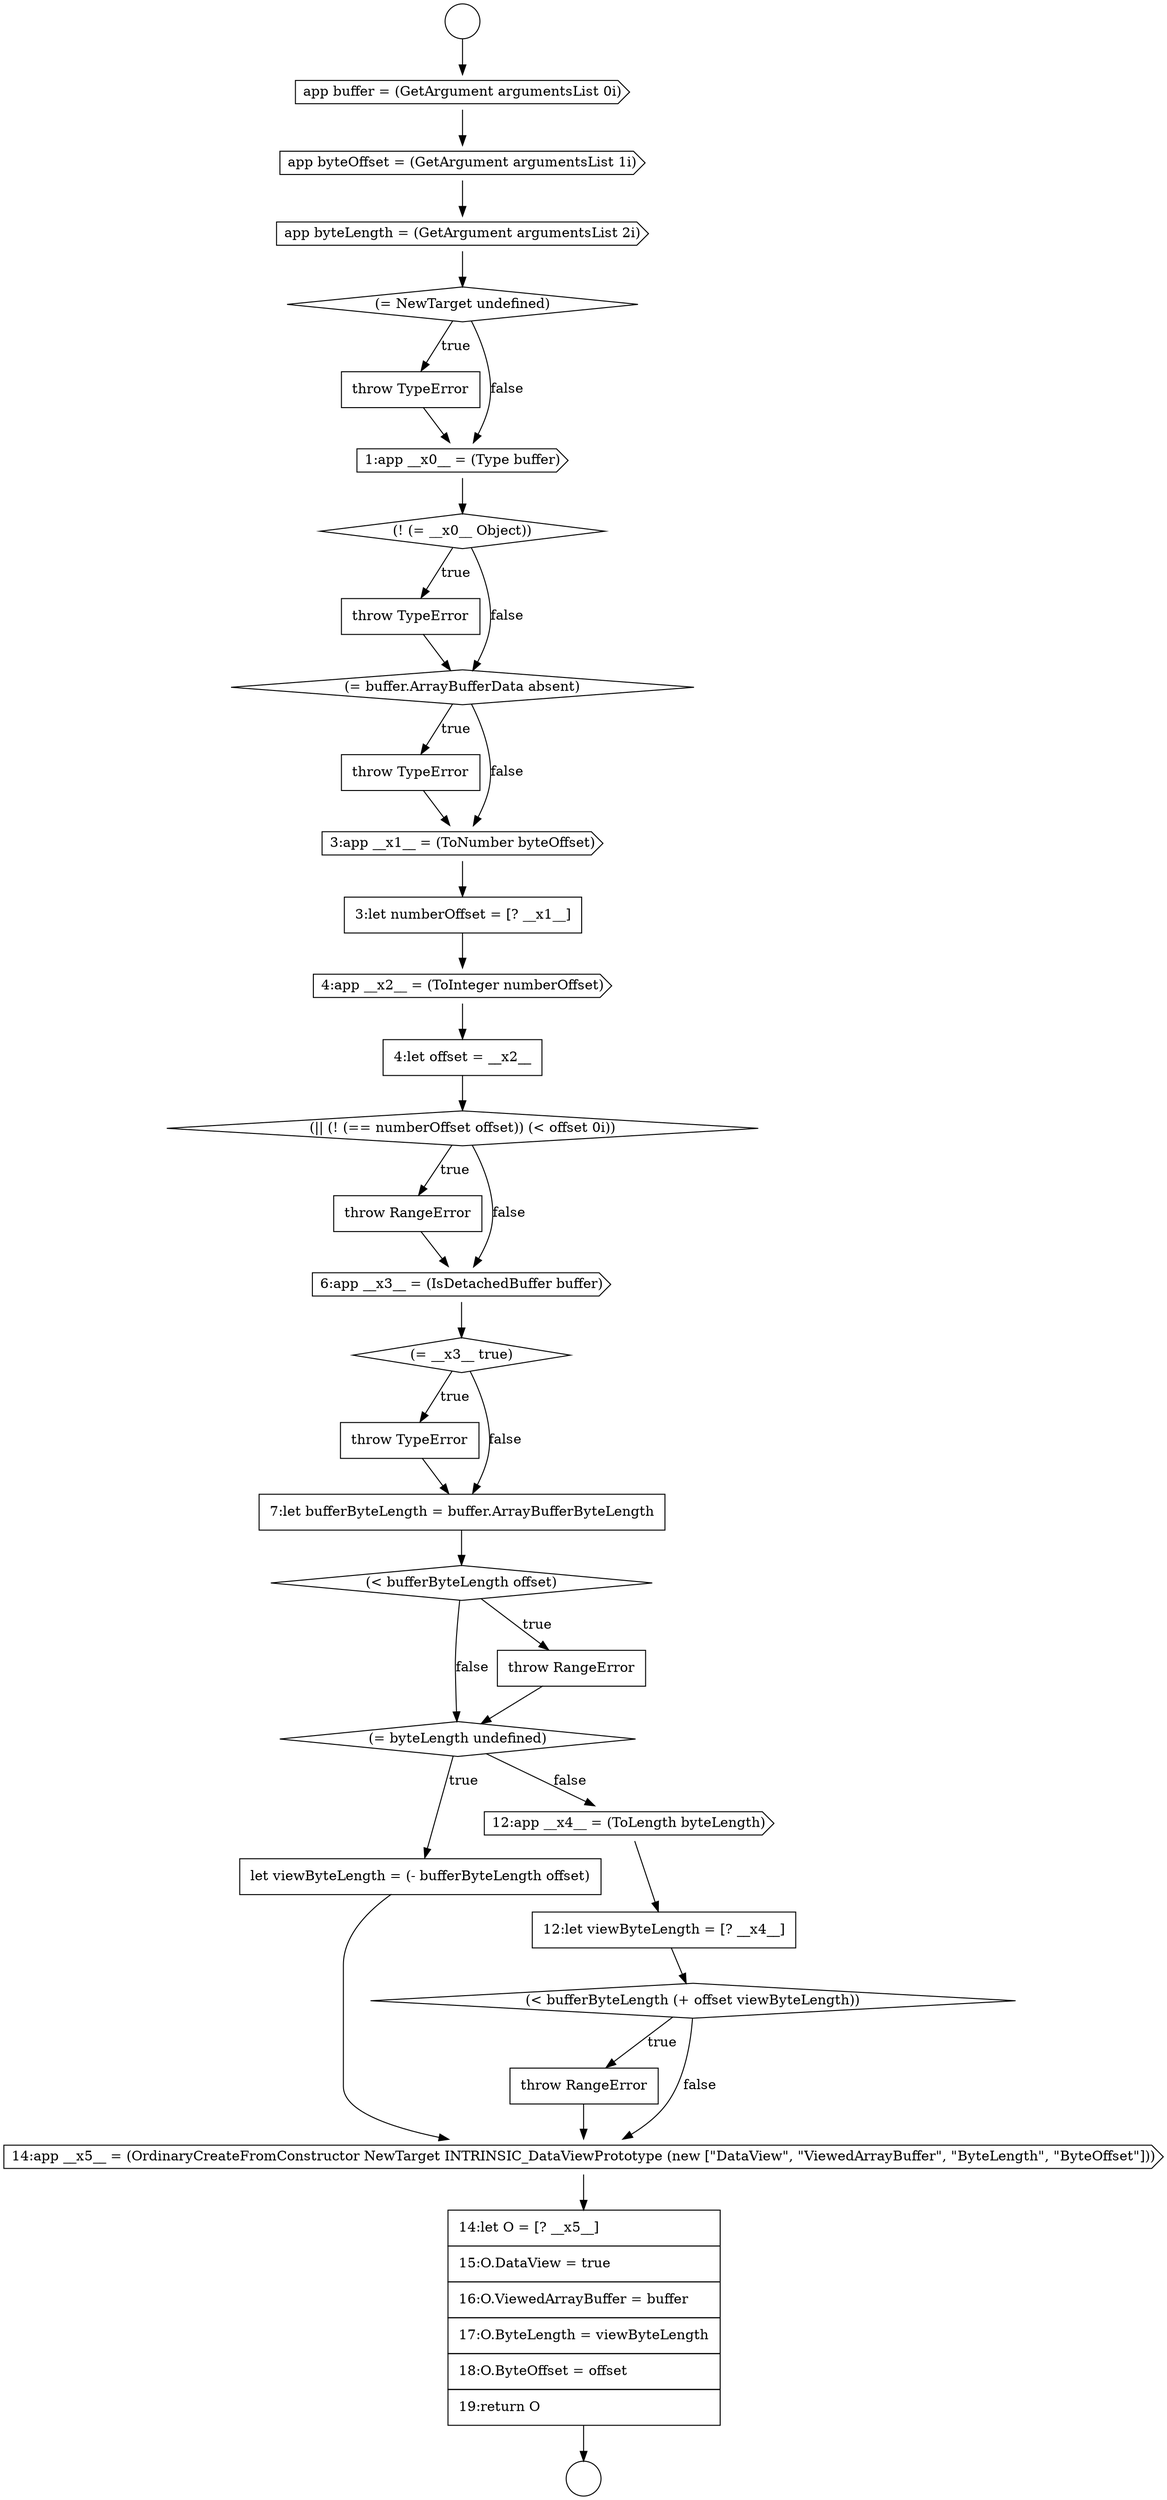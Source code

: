 digraph {
  node15408 [shape=none, margin=0, label=<<font color="black">
    <table border="0" cellborder="1" cellspacing="0" cellpadding="10">
      <tr><td align="left">throw TypeError</td></tr>
    </table>
  </font>> color="black" fillcolor="white" style=filled]
  node15403 [shape=none, margin=0, label=<<font color="black">
    <table border="0" cellborder="1" cellspacing="0" cellpadding="10">
      <tr><td align="left">4:let offset = __x2__</td></tr>
    </table>
  </font>> color="black" fillcolor="white" style=filled]
  node15394 [shape=none, margin=0, label=<<font color="black">
    <table border="0" cellborder="1" cellspacing="0" cellpadding="10">
      <tr><td align="left">throw TypeError</td></tr>
    </table>
  </font>> color="black" fillcolor="white" style=filled]
  node15407 [shape=diamond, label=<<font color="black">(= __x3__ true)</font>> color="black" fillcolor="white" style=filled]
  node15417 [shape=none, margin=0, label=<<font color="black">
    <table border="0" cellborder="1" cellspacing="0" cellpadding="10">
      <tr><td align="left">throw RangeError</td></tr>
    </table>
  </font>> color="black" fillcolor="white" style=filled]
  node15399 [shape=none, margin=0, label=<<font color="black">
    <table border="0" cellborder="1" cellspacing="0" cellpadding="10">
      <tr><td align="left">throw TypeError</td></tr>
    </table>
  </font>> color="black" fillcolor="white" style=filled]
  node15391 [shape=cds, label=<<font color="black">app byteOffset = (GetArgument argumentsList 1i)</font>> color="black" fillcolor="white" style=filled]
  node15389 [shape=circle label=" " color="black" fillcolor="white" style=filled]
  node15405 [shape=none, margin=0, label=<<font color="black">
    <table border="0" cellborder="1" cellspacing="0" cellpadding="10">
      <tr><td align="left">throw RangeError</td></tr>
    </table>
  </font>> color="black" fillcolor="white" style=filled]
  node15397 [shape=none, margin=0, label=<<font color="black">
    <table border="0" cellborder="1" cellspacing="0" cellpadding="10">
      <tr><td align="left">throw TypeError</td></tr>
    </table>
  </font>> color="black" fillcolor="white" style=filled]
  node15412 [shape=diamond, label=<<font color="black">(= byteLength undefined)</font>> color="black" fillcolor="white" style=filled]
  node15418 [shape=cds, label=<<font color="black">14:app __x5__ = (OrdinaryCreateFromConstructor NewTarget INTRINSIC_DataViewPrototype (new [&quot;DataView&quot;, &quot;ViewedArrayBuffer&quot;, &quot;ByteLength&quot;, &quot;ByteOffset&quot;]))</font>> color="black" fillcolor="white" style=filled]
  node15413 [shape=none, margin=0, label=<<font color="black">
    <table border="0" cellborder="1" cellspacing="0" cellpadding="10">
      <tr><td align="left">let viewByteLength = (- bufferByteLength offset)</td></tr>
    </table>
  </font>> color="black" fillcolor="white" style=filled]
  node15398 [shape=diamond, label=<<font color="black">(= buffer.ArrayBufferData absent)</font>> color="black" fillcolor="white" style=filled]
  node15409 [shape=none, margin=0, label=<<font color="black">
    <table border="0" cellborder="1" cellspacing="0" cellpadding="10">
      <tr><td align="left">7:let bufferByteLength = buffer.ArrayBufferByteLength</td></tr>
    </table>
  </font>> color="black" fillcolor="white" style=filled]
  node15402 [shape=cds, label=<<font color="black">4:app __x2__ = (ToInteger numberOffset)</font>> color="black" fillcolor="white" style=filled]
  node15392 [shape=cds, label=<<font color="black">app byteLength = (GetArgument argumentsList 2i)</font>> color="black" fillcolor="white" style=filled]
  node15410 [shape=diamond, label=<<font color="black">(&lt; bufferByteLength offset)</font>> color="black" fillcolor="white" style=filled]
  node15388 [shape=circle label=" " color="black" fillcolor="white" style=filled]
  node15414 [shape=cds, label=<<font color="black">12:app __x4__ = (ToLength byteLength)</font>> color="black" fillcolor="white" style=filled]
  node15395 [shape=cds, label=<<font color="black">1:app __x0__ = (Type buffer)</font>> color="black" fillcolor="white" style=filled]
  node15406 [shape=cds, label=<<font color="black">6:app __x3__ = (IsDetachedBuffer buffer)</font>> color="black" fillcolor="white" style=filled]
  node15401 [shape=none, margin=0, label=<<font color="black">
    <table border="0" cellborder="1" cellspacing="0" cellpadding="10">
      <tr><td align="left">3:let numberOffset = [? __x1__]</td></tr>
    </table>
  </font>> color="black" fillcolor="white" style=filled]
  node15415 [shape=none, margin=0, label=<<font color="black">
    <table border="0" cellborder="1" cellspacing="0" cellpadding="10">
      <tr><td align="left">12:let viewByteLength = [? __x4__]</td></tr>
    </table>
  </font>> color="black" fillcolor="white" style=filled]
  node15400 [shape=cds, label=<<font color="black">3:app __x1__ = (ToNumber byteOffset)</font>> color="black" fillcolor="white" style=filled]
  node15390 [shape=cds, label=<<font color="black">app buffer = (GetArgument argumentsList 0i)</font>> color="black" fillcolor="white" style=filled]
  node15396 [shape=diamond, label=<<font color="black">(! (= __x0__ Object))</font>> color="black" fillcolor="white" style=filled]
  node15411 [shape=none, margin=0, label=<<font color="black">
    <table border="0" cellborder="1" cellspacing="0" cellpadding="10">
      <tr><td align="left">throw RangeError</td></tr>
    </table>
  </font>> color="black" fillcolor="white" style=filled]
  node15404 [shape=diamond, label=<<font color="black">(|| (! (== numberOffset offset)) (&lt; offset 0i))</font>> color="black" fillcolor="white" style=filled]
  node15419 [shape=none, margin=0, label=<<font color="black">
    <table border="0" cellborder="1" cellspacing="0" cellpadding="10">
      <tr><td align="left">14:let O = [? __x5__]</td></tr>
      <tr><td align="left">15:O.DataView = true</td></tr>
      <tr><td align="left">16:O.ViewedArrayBuffer = buffer</td></tr>
      <tr><td align="left">17:O.ByteLength = viewByteLength</td></tr>
      <tr><td align="left">18:O.ByteOffset = offset</td></tr>
      <tr><td align="left">19:return O</td></tr>
    </table>
  </font>> color="black" fillcolor="white" style=filled]
  node15393 [shape=diamond, label=<<font color="black">(= NewTarget undefined)</font>> color="black" fillcolor="white" style=filled]
  node15416 [shape=diamond, label=<<font color="black">(&lt; bufferByteLength (+ offset viewByteLength))</font>> color="black" fillcolor="white" style=filled]
  node15391 -> node15392 [ color="black"]
  node15407 -> node15408 [label=<<font color="black">true</font>> color="black"]
  node15407 -> node15409 [label=<<font color="black">false</font>> color="black"]
  node15408 -> node15409 [ color="black"]
  node15419 -> node15389 [ color="black"]
  node15392 -> node15393 [ color="black"]
  node15396 -> node15397 [label=<<font color="black">true</font>> color="black"]
  node15396 -> node15398 [label=<<font color="black">false</font>> color="black"]
  node15394 -> node15395 [ color="black"]
  node15415 -> node15416 [ color="black"]
  node15410 -> node15411 [label=<<font color="black">true</font>> color="black"]
  node15410 -> node15412 [label=<<font color="black">false</font>> color="black"]
  node15390 -> node15391 [ color="black"]
  node15395 -> node15396 [ color="black"]
  node15416 -> node15417 [label=<<font color="black">true</font>> color="black"]
  node15416 -> node15418 [label=<<font color="black">false</font>> color="black"]
  node15409 -> node15410 [ color="black"]
  node15401 -> node15402 [ color="black"]
  node15404 -> node15405 [label=<<font color="black">true</font>> color="black"]
  node15404 -> node15406 [label=<<font color="black">false</font>> color="black"]
  node15398 -> node15399 [label=<<font color="black">true</font>> color="black"]
  node15398 -> node15400 [label=<<font color="black">false</font>> color="black"]
  node15399 -> node15400 [ color="black"]
  node15412 -> node15413 [label=<<font color="black">true</font>> color="black"]
  node15412 -> node15414 [label=<<font color="black">false</font>> color="black"]
  node15405 -> node15406 [ color="black"]
  node15406 -> node15407 [ color="black"]
  node15411 -> node15412 [ color="black"]
  node15413 -> node15418 [ color="black"]
  node15402 -> node15403 [ color="black"]
  node15400 -> node15401 [ color="black"]
  node15388 -> node15390 [ color="black"]
  node15393 -> node15394 [label=<<font color="black">true</font>> color="black"]
  node15393 -> node15395 [label=<<font color="black">false</font>> color="black"]
  node15417 -> node15418 [ color="black"]
  node15403 -> node15404 [ color="black"]
  node15418 -> node15419 [ color="black"]
  node15397 -> node15398 [ color="black"]
  node15414 -> node15415 [ color="black"]
}
